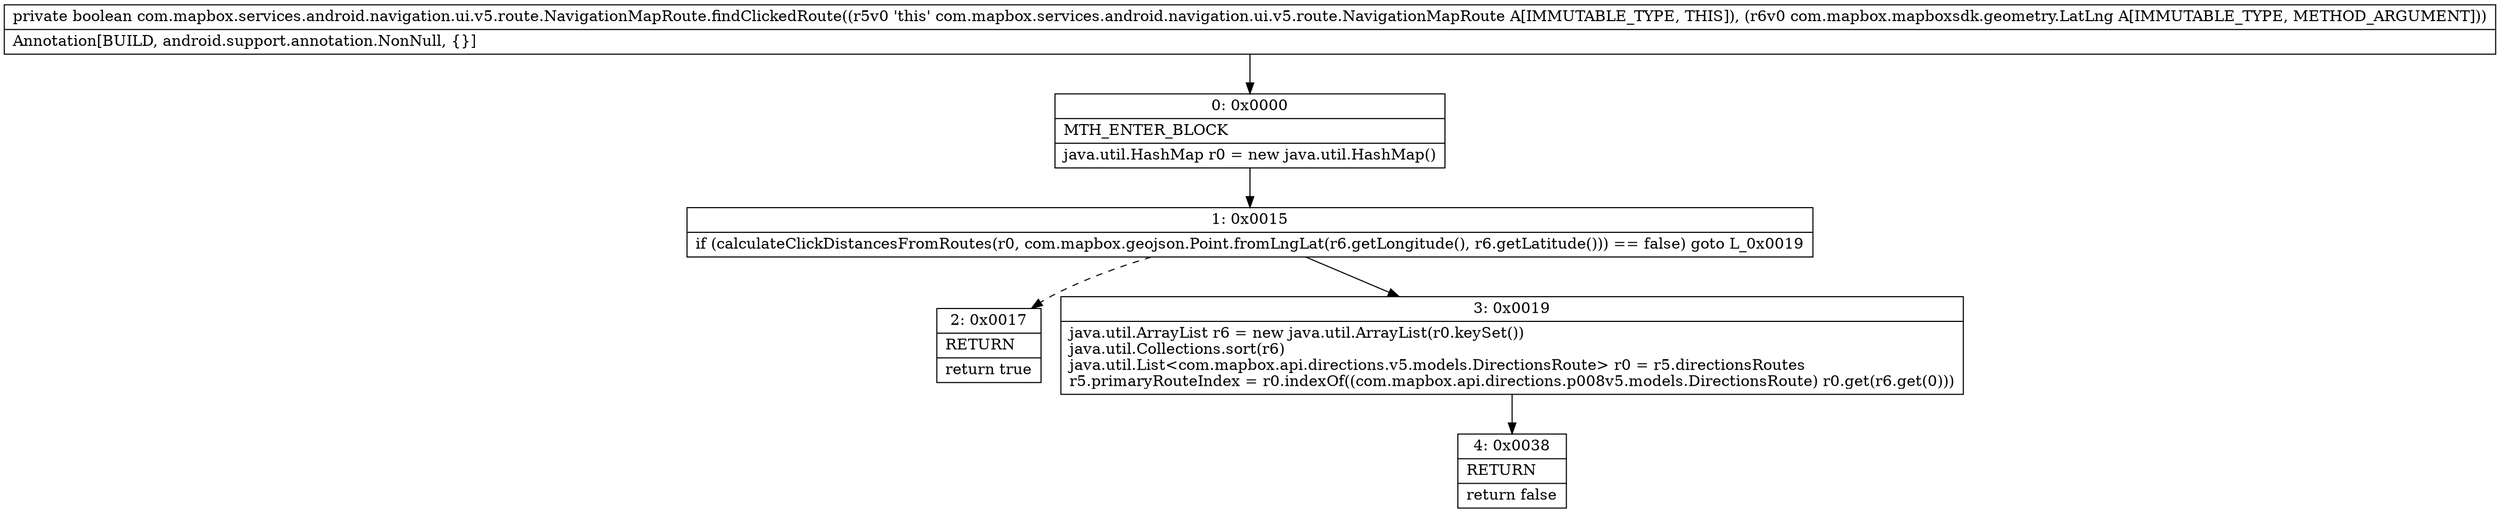 digraph "CFG forcom.mapbox.services.android.navigation.ui.v5.route.NavigationMapRoute.findClickedRoute(Lcom\/mapbox\/mapboxsdk\/geometry\/LatLng;)Z" {
Node_0 [shape=record,label="{0\:\ 0x0000|MTH_ENTER_BLOCK\l|java.util.HashMap r0 = new java.util.HashMap()\l}"];
Node_1 [shape=record,label="{1\:\ 0x0015|if (calculateClickDistancesFromRoutes(r0, com.mapbox.geojson.Point.fromLngLat(r6.getLongitude(), r6.getLatitude())) == false) goto L_0x0019\l}"];
Node_2 [shape=record,label="{2\:\ 0x0017|RETURN\l|return true\l}"];
Node_3 [shape=record,label="{3\:\ 0x0019|java.util.ArrayList r6 = new java.util.ArrayList(r0.keySet())\ljava.util.Collections.sort(r6)\ljava.util.List\<com.mapbox.api.directions.v5.models.DirectionsRoute\> r0 = r5.directionsRoutes\lr5.primaryRouteIndex = r0.indexOf((com.mapbox.api.directions.p008v5.models.DirectionsRoute) r0.get(r6.get(0)))\l}"];
Node_4 [shape=record,label="{4\:\ 0x0038|RETURN\l|return false\l}"];
MethodNode[shape=record,label="{private boolean com.mapbox.services.android.navigation.ui.v5.route.NavigationMapRoute.findClickedRoute((r5v0 'this' com.mapbox.services.android.navigation.ui.v5.route.NavigationMapRoute A[IMMUTABLE_TYPE, THIS]), (r6v0 com.mapbox.mapboxsdk.geometry.LatLng A[IMMUTABLE_TYPE, METHOD_ARGUMENT]))  | Annotation[BUILD, android.support.annotation.NonNull, \{\}]\l}"];
MethodNode -> Node_0;
Node_0 -> Node_1;
Node_1 -> Node_2[style=dashed];
Node_1 -> Node_3;
Node_3 -> Node_4;
}

